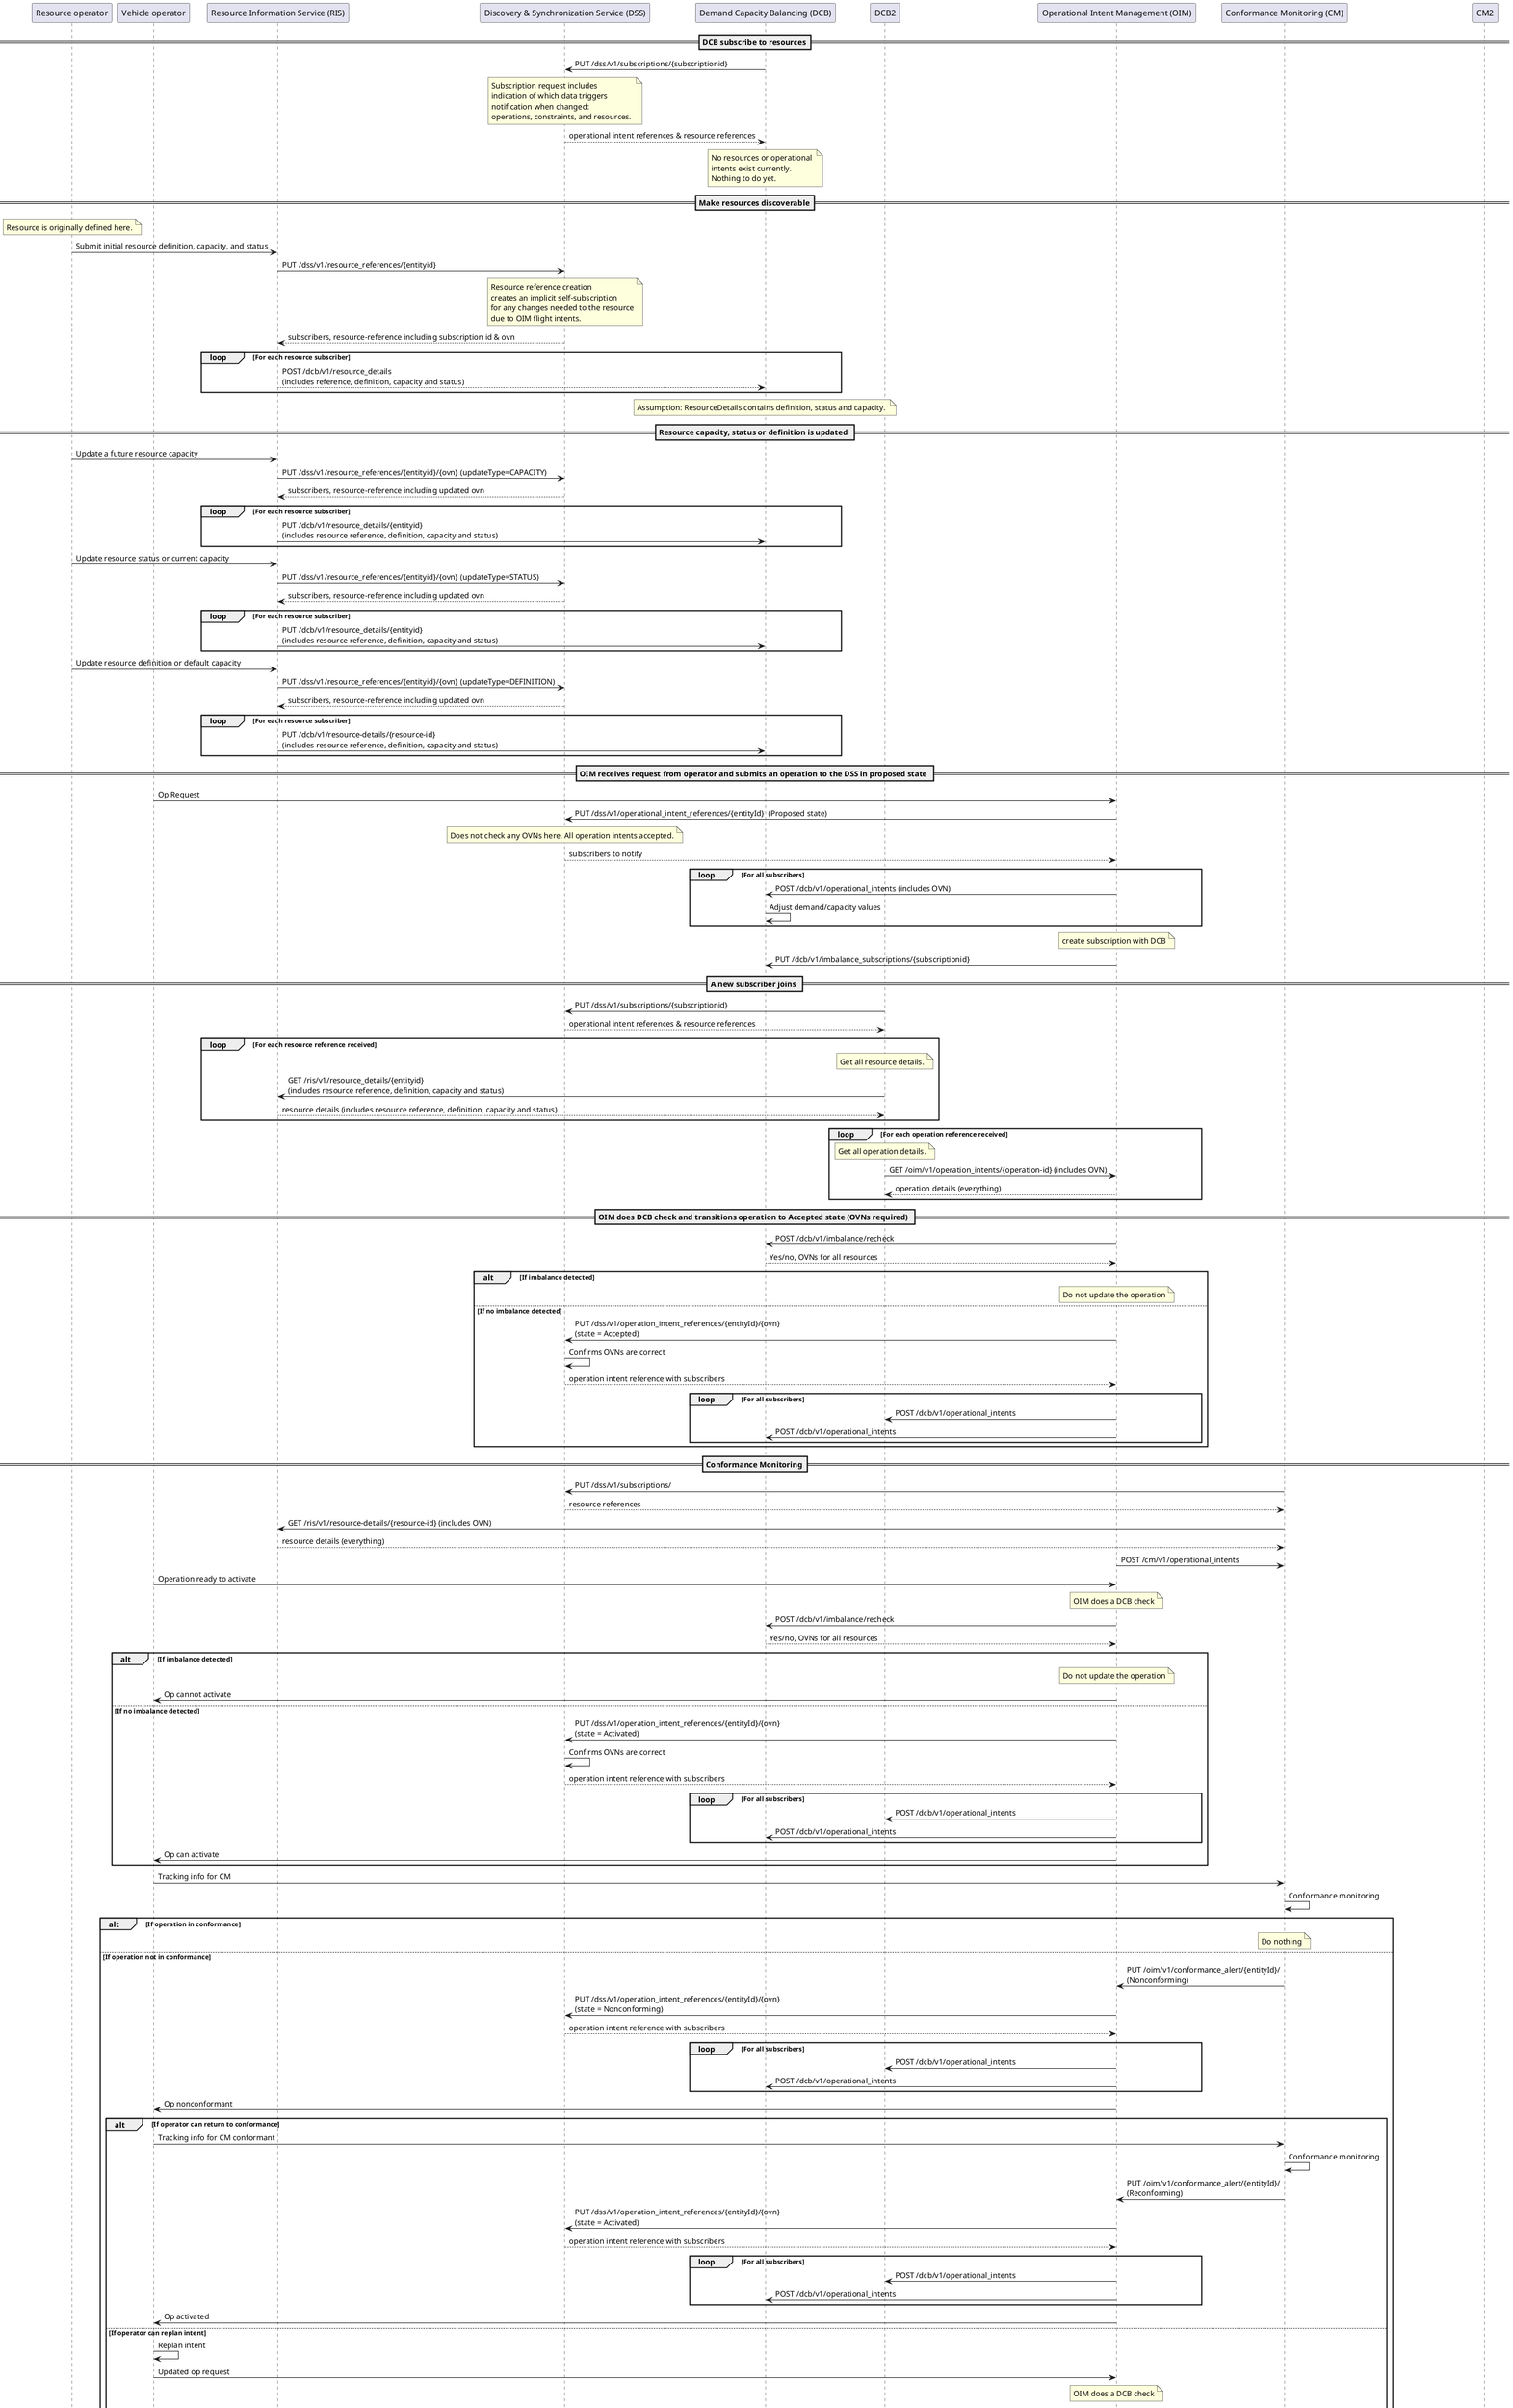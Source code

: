 @startuml
participant "Resource operator" as RO
participant "Vehicle operator" as op
participant "Resource Information Service (RIS)" as RIS
participant "Discovery & Synchronization Service (DSS)" as DSS
participant "Demand Capacity Balancing (DCB)" as DCB
participant "DCB2" as DCB2
participant "Operational Intent Management (OIM)" as OIM
participant "Conformance Monitoring (CM)" as CM
participant "CM2" as CM2

==DCB subscribe to resources==
DCB -> DSS: PUT /dss/v1/subscriptions/{subscriptionid}
note over DSS
    Subscription request includes
    indication of which data triggers
    notification when changed: 
    operations, constraints, and resources. 
end note
DCB <-- DSS: operational intent references & resource references

note over DCB
No resources or operational 
intents exist currently. 
Nothing to do yet. 
end note

==Make resources discoverable==
note over RO
Resource is originally defined here.
end note 
RO -> RIS: Submit initial resource definition, capacity, and status
RIS -> DSS: PUT /dss/v1/resource_references/{entityid}
note over DSS
Resource reference creation
creates an implicit self-subscription
for any changes needed to the resource
due to OIM flight intents.
end note
DSS --> RIS: subscribers, resource-reference including subscription id & ovn
loop For each resource subscriber
    DCB <-- RIS: POST /dcb/v1/resource_details\n(includes reference, definition, capacity and status)
end
note over DCB
Assumption: ResourceDetails contains definition, status and capacity. 
end note

== Resource capacity, status or definition is updated ==
RO -> RIS: Update a future resource capacity
RIS -> DSS: PUT /dss/v1/resource_references/{entityid}/{ovn} (updateType=CAPACITY)
RIS <-- DSS: subscribers, resource-reference including updated ovn
loop For each resource subscriber
    RIS -> DCB: PUT /dcb/v1/resource_details/{entityid}\n(includes resource reference, definition, capacity and status)
end

RO -> RIS: Update resource status or current capacity
RIS -> DSS: PUT /dss/v1/resource_references/{entityid}/{ovn} (updateType=STATUS)
RIS <-- DSS: subscribers, resource-reference including updated ovn
loop For each resource subscriber
    RIS -> DCB: PUT /dcb/v1/resource_details/{entityid}\n(includes resource reference, definition, capacity and status)
end

RO -> RIS: Update resource definition or default capacity
RIS -> DSS: PUT /dss/v1/resource_references/{entityid}/{ovn} (updateType=DEFINITION)
RIS <-- DSS: subscribers, resource-reference including updated ovn
loop For each resource subscriber
    RIS -> DCB: PUT /dcb/v1/resource-details/{resource-id}\n(includes resource reference, definition, capacity and status)
end

== OIM receives request from operator and submits an operation to the DSS in proposed state == 
op -> OIM: Op Request
OIM -> DSS: PUT /dss/v1/operational_intent_references/{entityId}  (Proposed state)
note over DSS
Does not check any OVNs here. All operation intents accepted.
end note
OIM <-- DSS: subscribers to notify
loop For all subscribers
    OIM -> DCB: POST /dcb/v1/operational_intents (includes OVN)
    DCB -> DCB: Adjust demand/capacity values
end
note over OIM: create subscription with DCB
OIM -> DCB: PUT /dcb/v1/imbalance_subscriptions/{subscriptionid}

== A new subscriber joins == 
DCB2 -> DSS: PUT /dss/v1/subscriptions/{subscriptionid}
DCB2 <-- DSS: operational intent references & resource references
loop For each resource reference received
    note over DCB2
    Get all resource details.
    end note
    DCB2 -> RIS: GET /ris/v1/resource_details/{entityid}\n(includes resource reference, definition, capacity and status)
    DCB2 <-- RIS: resource details (includes resource reference, definition, capacity and status)
end
loop For each operation reference received
    note over DCB2
    Get all operation details.
    end note
    DCB2 -> OIM: GET /oim/v1/operation_intents/{operation-id} (includes OVN)
    DCB2 <-- OIM: operation details (everything)
end

== OIM does DCB check and transitions operation to Accepted state (OVNs required) ==
OIM -> DCB: POST /dcb/v1/imbalance/recheck
OIM <-- DCB: Yes/no, OVNs for all resources

alt If imbalance detected
    note over OIM: Do not update the operation
else If no imbalance detected
    OIM -> DSS: PUT /dss/v1/operation_intent_references/{entityId}/{ovn}\n(state = Accepted)
    DSS -> DSS: Confirms OVNs are correct
    OIM <-- DSS: operation intent reference with subscribers
    loop For all subscribers
        OIM -> DCB2: POST /dcb/v1/operational_intents
        OIM -> DCB: POST /dcb/v1/operational_intents
    end
end

==Conformance Monitoring==
CM -> DSS: PUT /dss/v1/subscriptions/
CM <-- DSS: resource references
CM -> RIS: GET /ris/v1/resource-details/{resource-id} (includes OVN)
CM <-- RIS: resource details (everything)
OIM -> CM: POST /cm/v1/operational_intents

op -> OIM: Operation ready to activate
note over OIM: OIM does a DCB check
OIM -> DCB: POST /dcb/v1/imbalance/recheck
OIM <-- DCB: Yes/no, OVNs for all resources

alt If imbalance detected
    note over OIM: Do not update the operation
    OIM -> op: Op cannot activate
else If no imbalance detected
    OIM -> DSS: PUT /dss/v1/operation_intent_references/{entityId}/{ovn}\n(state = Activated)
    DSS -> DSS: Confirms OVNs are correct
    OIM <-- DSS: operation intent reference with subscribers
    loop For all subscribers
        OIM -> DCB2: POST /dcb/v1/operational_intents
        OIM -> DCB: POST /dcb/v1/operational_intents
    end
    OIM -> op: Op can activate
end 

op -> CM: Tracking info for CM
CM -> CM: Conformance monitoring
alt If operation in conformance
    note over CM: Do nothing
else If operation not in conformance
    CM -> OIM: PUT /oim/v1/conformance_alert/{entityId}/\n(Nonconforming)
    OIM -> DSS: PUT /dss/v1/operation_intent_references/{entityId}/{ovn}\n(state = Nonconforming)
    OIM <-- DSS: operation intent reference with subscribers
    loop For all subscribers
        OIM -> DCB2: POST /dcb/v1/operational_intents
        OIM -> DCB: POST /dcb/v1/operational_intents
    end
    OIM -> op: Op nonconformant
    alt If operator can return to conformance
        op -> CM: Tracking info for CM conformant
        CM -> CM: Conformance monitoring
        CM -> OIM: PUT /oim/v1/conformance_alert/{entityId}/\n(Reconforming)
        OIM -> DSS: PUT /dss/v1/operation_intent_references/{entityId}/{ovn}\n(state = Activated)
        OIM <-- DSS: operation intent reference with subscribers
        loop For all subscribers
            OIM -> DCB2: POST /dcb/v1/operational_intents
            OIM -> DCB: POST /dcb/v1/operational_intents
        end
        OIM -> op: Op activated
    else If operator can replan intent
        op -> op: Replan intent
        op -> OIM: Updated op request
        note over OIM: OIM does a DCB check
        OIM -> DCB: POST /dcb/v1/imbalance/intent
        OIM <-- DCB: Yes/no, OVNs for all resources, available time ranges

        alt If imbalance detected
            note over OIM: Do not update the operation
            OIM -> op: Op cannot activate
        else If no imbalance detected
            OIM -> DSS: PUT /dss/v1/operation_intent_references/{entityId}/{ovn}\n(state = Activated)
            DSS -> DSS: Confirms OVNs are correct
            OIM <-- DSS: operation intent reference with subscribers
            loop For all subscribers
                OIM -> DCB2: POST /dcb/v1/operational_intents
                OIM -> DCB: POST /dcb/v1/operational_intents
            end
            OIM -> op: Op activated
        end 
    else If op cannot become conformant in time limit
        OIM -> DSS: PUT /dss/v1/operation_intent_references/{entityId}/{ovn}\n(state = Contingent)
        OIM <-- DSS: operation intent reference with subscribers
        loop For all subscribers
            OIM -> DCB2: POST /dcb/v1/operational_intents
            OIM -> DCB: POST /dcb/v1/operational_intents
        end
        OIM -> op: Op Contingent
    end
end

==Conformance monitoring when resource capacity changes==
RO -> RIS: Update a future resource capacity
RIS -> DSS: PUT /dss/v1/resource_references/{entityid}/{ovn} (updateType=CAPACITY)
RIS <-- DSS: subscribers, resource-reference including updated ovn
loop For each resource subscriber
    RIS -> DCB: PUT /dcb/v1/resource_details/{entityid}\n(includes resource reference, definition, capacity and status)
    DCB -> DCB: Adjust demand/capacity values
    alt If imbalance detected
        DCB -> OIM: POST /oim/v1/imbalance
        OIM -> DSS: PUT /dss/v1/operation_intent_references/{entityId}/{ovn}\n(state = DCB-Noncompliant)
        OIM <-- DSS: operation intent reference with subscribers
        loop For all subscribers
            OIM -> DCB2: POST /dcb/v1/operational_intents
            OIM -> DCB: POST /dcb/v1/operational_intents
        end
    else If no imbalance detected
        note over DCB: do nothing
    end
    RIS -> DCB2: PUT /dcb/v1/resource_details/{entityid}\n(includes resource reference, definition, capacity and status)
    RIS -> CM: PUT /cm/v1/resource_details/{entityid}\n(includes resource reference, definition, capacity and status)
end

==Position Sharing==
loop 
    CM2 -> CM: GET /cm/v1/operational_intents/{entityid}/telemetry
    CM2 <-- CM: Tracking info for CM
end
@enduml
